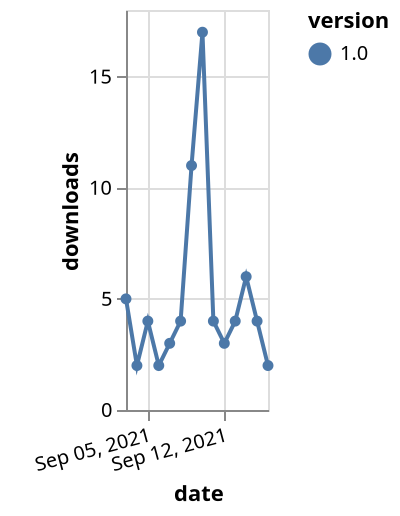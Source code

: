 {"$schema": "https://vega.github.io/schema/vega-lite/v5.json", "description": "A simple bar chart with embedded data.", "data": {"values": [{"date": "2021-09-03", "total": 4495, "delta": 5, "version": "1.0"}, {"date": "2021-09-04", "total": 4497, "delta": 2, "version": "1.0"}, {"date": "2021-09-05", "total": 4501, "delta": 4, "version": "1.0"}, {"date": "2021-09-06", "total": 4503, "delta": 2, "version": "1.0"}, {"date": "2021-09-07", "total": 4506, "delta": 3, "version": "1.0"}, {"date": "2021-09-08", "total": 4510, "delta": 4, "version": "1.0"}, {"date": "2021-09-09", "total": 4521, "delta": 11, "version": "1.0"}, {"date": "2021-09-10", "total": 4538, "delta": 17, "version": "1.0"}, {"date": "2021-09-11", "total": 4542, "delta": 4, "version": "1.0"}, {"date": "2021-09-12", "total": 4545, "delta": 3, "version": "1.0"}, {"date": "2021-09-13", "total": 4549, "delta": 4, "version": "1.0"}, {"date": "2021-09-14", "total": 4555, "delta": 6, "version": "1.0"}, {"date": "2021-09-15", "total": 4559, "delta": 4, "version": "1.0"}, {"date": "2021-09-16", "total": 4561, "delta": 2, "version": "1.0"}]}, "width": "container", "mark": {"type": "line", "point": {"filled": true}}, "encoding": {"x": {"field": "date", "type": "temporal", "timeUnit": "yearmonthdate", "title": "date", "axis": {"labelAngle": -15}}, "y": {"field": "delta", "type": "quantitative", "title": "downloads"}, "color": {"field": "version", "type": "nominal"}, "tooltip": {"field": "delta"}}}
